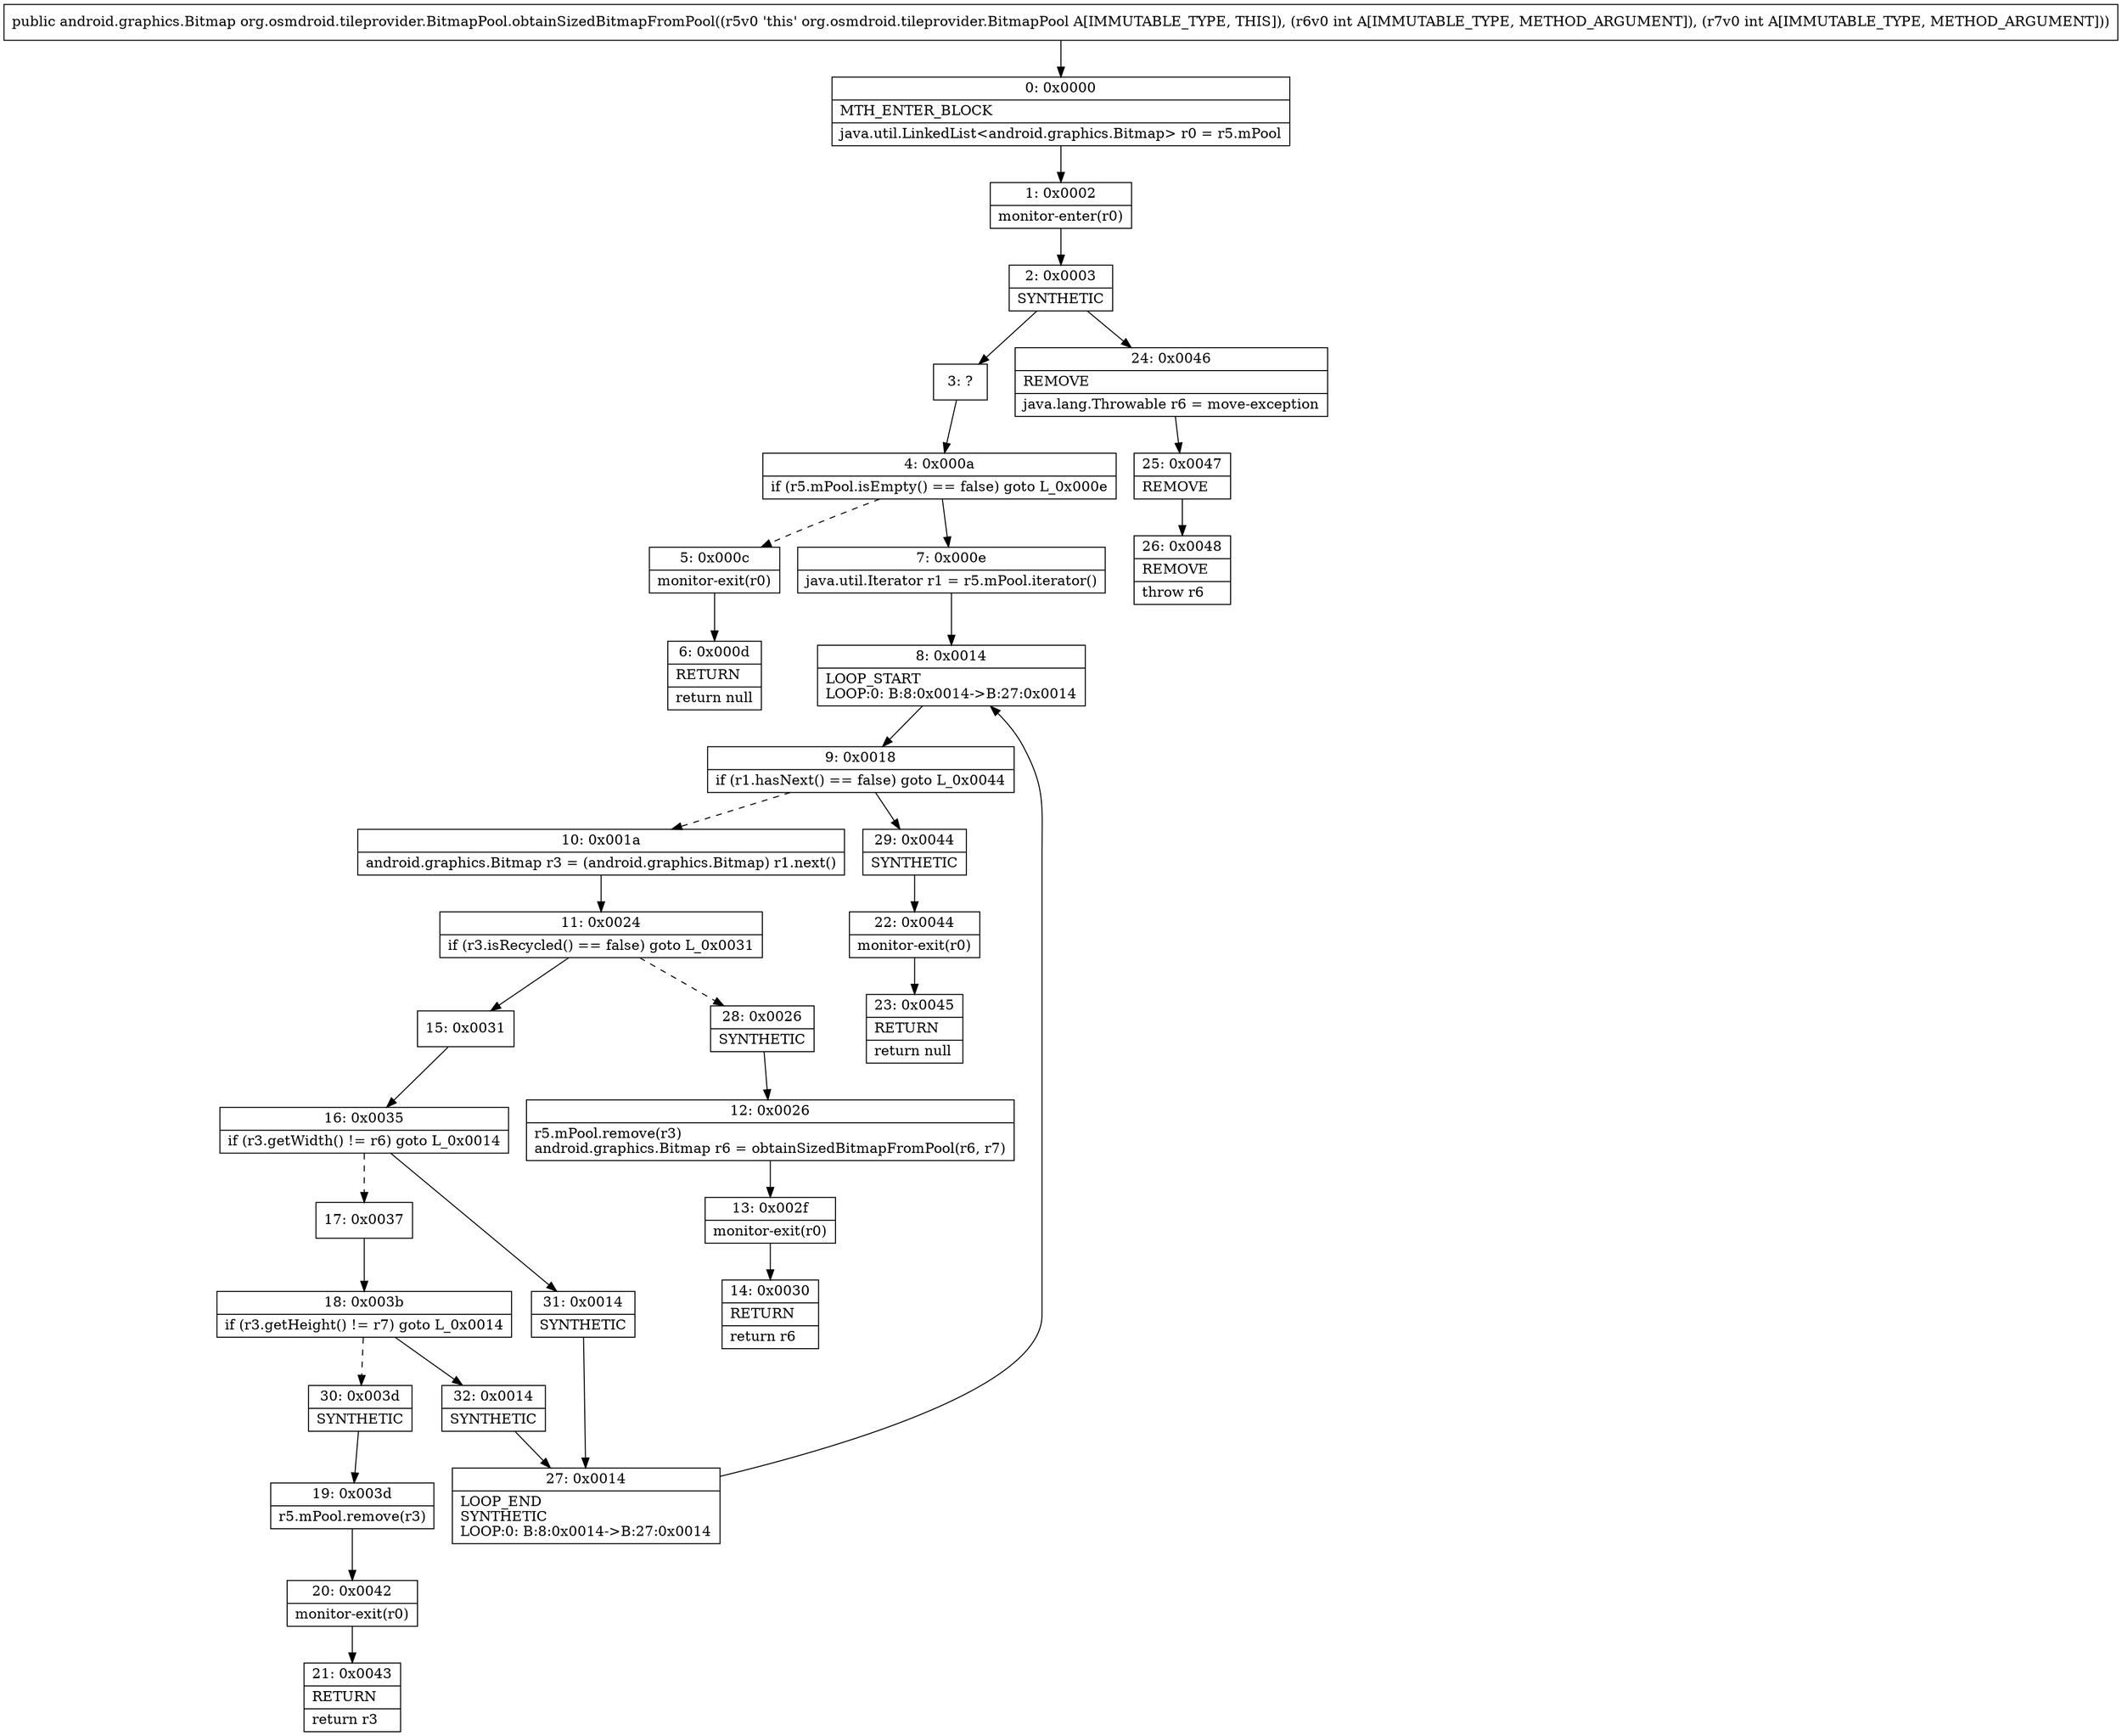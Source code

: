 digraph "CFG fororg.osmdroid.tileprovider.BitmapPool.obtainSizedBitmapFromPool(II)Landroid\/graphics\/Bitmap;" {
Node_0 [shape=record,label="{0\:\ 0x0000|MTH_ENTER_BLOCK\l|java.util.LinkedList\<android.graphics.Bitmap\> r0 = r5.mPool\l}"];
Node_1 [shape=record,label="{1\:\ 0x0002|monitor\-enter(r0)\l}"];
Node_2 [shape=record,label="{2\:\ 0x0003|SYNTHETIC\l}"];
Node_3 [shape=record,label="{3\:\ ?}"];
Node_4 [shape=record,label="{4\:\ 0x000a|if (r5.mPool.isEmpty() == false) goto L_0x000e\l}"];
Node_5 [shape=record,label="{5\:\ 0x000c|monitor\-exit(r0)\l}"];
Node_6 [shape=record,label="{6\:\ 0x000d|RETURN\l|return null\l}"];
Node_7 [shape=record,label="{7\:\ 0x000e|java.util.Iterator r1 = r5.mPool.iterator()\l}"];
Node_8 [shape=record,label="{8\:\ 0x0014|LOOP_START\lLOOP:0: B:8:0x0014\-\>B:27:0x0014\l}"];
Node_9 [shape=record,label="{9\:\ 0x0018|if (r1.hasNext() == false) goto L_0x0044\l}"];
Node_10 [shape=record,label="{10\:\ 0x001a|android.graphics.Bitmap r3 = (android.graphics.Bitmap) r1.next()\l}"];
Node_11 [shape=record,label="{11\:\ 0x0024|if (r3.isRecycled() == false) goto L_0x0031\l}"];
Node_12 [shape=record,label="{12\:\ 0x0026|r5.mPool.remove(r3)\landroid.graphics.Bitmap r6 = obtainSizedBitmapFromPool(r6, r7)\l}"];
Node_13 [shape=record,label="{13\:\ 0x002f|monitor\-exit(r0)\l}"];
Node_14 [shape=record,label="{14\:\ 0x0030|RETURN\l|return r6\l}"];
Node_15 [shape=record,label="{15\:\ 0x0031}"];
Node_16 [shape=record,label="{16\:\ 0x0035|if (r3.getWidth() != r6) goto L_0x0014\l}"];
Node_17 [shape=record,label="{17\:\ 0x0037}"];
Node_18 [shape=record,label="{18\:\ 0x003b|if (r3.getHeight() != r7) goto L_0x0014\l}"];
Node_19 [shape=record,label="{19\:\ 0x003d|r5.mPool.remove(r3)\l}"];
Node_20 [shape=record,label="{20\:\ 0x0042|monitor\-exit(r0)\l}"];
Node_21 [shape=record,label="{21\:\ 0x0043|RETURN\l|return r3\l}"];
Node_22 [shape=record,label="{22\:\ 0x0044|monitor\-exit(r0)\l}"];
Node_23 [shape=record,label="{23\:\ 0x0045|RETURN\l|return null\l}"];
Node_24 [shape=record,label="{24\:\ 0x0046|REMOVE\l|java.lang.Throwable r6 = move\-exception\l}"];
Node_25 [shape=record,label="{25\:\ 0x0047|REMOVE\l}"];
Node_26 [shape=record,label="{26\:\ 0x0048|REMOVE\l|throw r6\l}"];
Node_27 [shape=record,label="{27\:\ 0x0014|LOOP_END\lSYNTHETIC\lLOOP:0: B:8:0x0014\-\>B:27:0x0014\l}"];
Node_28 [shape=record,label="{28\:\ 0x0026|SYNTHETIC\l}"];
Node_29 [shape=record,label="{29\:\ 0x0044|SYNTHETIC\l}"];
Node_30 [shape=record,label="{30\:\ 0x003d|SYNTHETIC\l}"];
Node_31 [shape=record,label="{31\:\ 0x0014|SYNTHETIC\l}"];
Node_32 [shape=record,label="{32\:\ 0x0014|SYNTHETIC\l}"];
MethodNode[shape=record,label="{public android.graphics.Bitmap org.osmdroid.tileprovider.BitmapPool.obtainSizedBitmapFromPool((r5v0 'this' org.osmdroid.tileprovider.BitmapPool A[IMMUTABLE_TYPE, THIS]), (r6v0 int A[IMMUTABLE_TYPE, METHOD_ARGUMENT]), (r7v0 int A[IMMUTABLE_TYPE, METHOD_ARGUMENT])) }"];
MethodNode -> Node_0;
Node_0 -> Node_1;
Node_1 -> Node_2;
Node_2 -> Node_3;
Node_2 -> Node_24;
Node_3 -> Node_4;
Node_4 -> Node_5[style=dashed];
Node_4 -> Node_7;
Node_5 -> Node_6;
Node_7 -> Node_8;
Node_8 -> Node_9;
Node_9 -> Node_10[style=dashed];
Node_9 -> Node_29;
Node_10 -> Node_11;
Node_11 -> Node_15;
Node_11 -> Node_28[style=dashed];
Node_12 -> Node_13;
Node_13 -> Node_14;
Node_15 -> Node_16;
Node_16 -> Node_17[style=dashed];
Node_16 -> Node_31;
Node_17 -> Node_18;
Node_18 -> Node_30[style=dashed];
Node_18 -> Node_32;
Node_19 -> Node_20;
Node_20 -> Node_21;
Node_22 -> Node_23;
Node_24 -> Node_25;
Node_25 -> Node_26;
Node_27 -> Node_8;
Node_28 -> Node_12;
Node_29 -> Node_22;
Node_30 -> Node_19;
Node_31 -> Node_27;
Node_32 -> Node_27;
}

